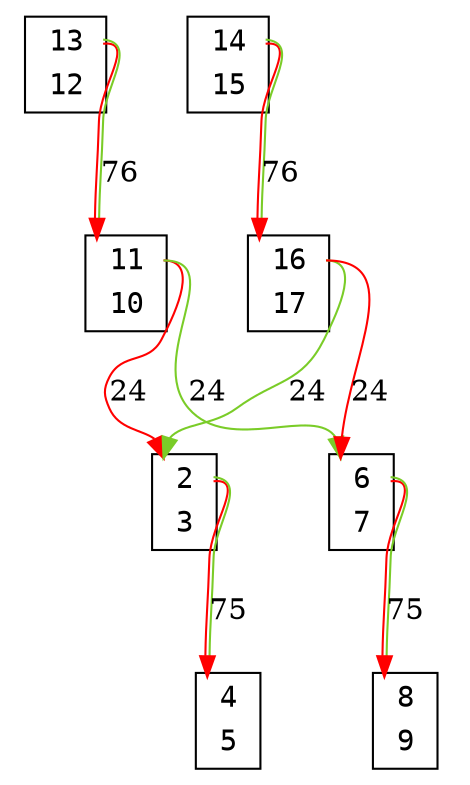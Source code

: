 digraph my_graph {
node[fontname=<Courier>,shape=<plaintext>]
vertex_0x7febb63a72b0_0x7febb63a7490[label=<<TABLE bgcolor = "white">
<TR><TD BORDER = "0" PORT = "port_0x7febb63a72b0_in"></TD><TD BORDER = "0" PORT = "port_">2</TD><TD BORDER = "0" PORT = "port_0x7febb63a72b0_out"></TD></TR>
<TR><TD BORDER = "0" PORT = "port_0x7febb63a7490_out"></TD><TD BORDER = "0" PORT = "port_">3</TD><TD BORDER = "0" PORT = "port_0x7febb63a7490_in"></TD></TR>
</TABLE>>,style=<filled>,color=<black>,fillcolor=<white>]
vertex_0x7febb63a7280_0x7febb63a73a0[label=<<TABLE bgcolor = "white">
<TR><TD BORDER = "0" PORT = "port_0x7febb63a73a0_in"></TD><TD BORDER = "0" PORT = "port_">4</TD><TD BORDER = "0" PORT = "port_0x7febb63a73a0_out"></TD></TR>
<TR><TD BORDER = "0" PORT = "port_0x7febb63a7280_out"></TD><TD BORDER = "0" PORT = "port_">5</TD><TD BORDER = "0" PORT = "port_0x7febb63a7280_in"></TD></TR>
</TABLE>>,style=<filled>,color=<black>,fillcolor=<white>]
vertex_0x7febb63a7580_0x7febb63a7640[label=<<TABLE bgcolor = "white">
<TR><TD BORDER = "0" PORT = "port_0x7febb63a7580_in"></TD><TD BORDER = "0" PORT = "port_">6</TD><TD BORDER = "0" PORT = "port_0x7febb63a7580_out"></TD></TR>
<TR><TD BORDER = "0" PORT = "port_0x7febb63a7640_out"></TD><TD BORDER = "0" PORT = "port_">7</TD><TD BORDER = "0" PORT = "port_0x7febb63a7640_in"></TD></TR>
</TABLE>>,style=<filled>,color=<black>,fillcolor=<white>]
vertex_0x7febb54102b0_0x7febb631fdc0[label=<<TABLE bgcolor = "white">
<TR><TD BORDER = "0" PORT = "port_0x7febb54102b0_in"></TD><TD BORDER = "0" PORT = "port_">8</TD><TD BORDER = "0" PORT = "port_0x7febb54102b0_out"></TD></TR>
<TR><TD BORDER = "0" PORT = "port_0x7febb631fdc0_out"></TD><TD BORDER = "0" PORT = "port_">9</TD><TD BORDER = "0" PORT = "port_0x7febb631fdc0_in"></TD></TR>
</TABLE>>,style=<filled>,color=<black>,fillcolor=<white>]
vertex_0x7febb5816370_0x7febb63a75e0[label=<<TABLE bgcolor = "white">
<TR><TD BORDER = "0" PORT = "port_0x7febb63a75e0_in"></TD><TD BORDER = "0" PORT = "port_">11</TD><TD BORDER = "0" PORT = "port_0x7febb63a75e0_out"></TD></TR>
<TR><TD BORDER = "0" PORT = "port_0x7febb5816370_out"></TD><TD BORDER = "0" PORT = "port_">10</TD><TD BORDER = "0" PORT = "port_0x7febb5816370_in"></TD></TR>
</TABLE>>,style=<filled>,color=<black>,fillcolor=<white>]
vertex_0x7febb631fd00_0x7febb631fd90[label=<<TABLE bgcolor = "white">
<TR><TD BORDER = "0" PORT = "port_0x7febb631fd00_in"></TD><TD BORDER = "0" PORT = "port_">13</TD><TD BORDER = "0" PORT = "port_0x7febb631fd00_out"></TD></TR>
<TR><TD BORDER = "0" PORT = "port_0x7febb631fd90_out"></TD><TD BORDER = "0" PORT = "port_">12</TD><TD BORDER = "0" PORT = "port_0x7febb631fd90_in"></TD></TR>
</TABLE>>,style=<filled>,color=<black>,fillcolor=<white>]
vertex_0x7febb631ffd0_0x7febb63a70d0[label=<<TABLE bgcolor = "white">
<TR><TD BORDER = "0" PORT = "port_0x7febb63a70d0_in"></TD><TD BORDER = "0" PORT = "port_">14</TD><TD BORDER = "0" PORT = "port_0x7febb63a70d0_out"></TD></TR>
<TR><TD BORDER = "0" PORT = "port_0x7febb631ffd0_out"></TD><TD BORDER = "0" PORT = "port_">15</TD><TD BORDER = "0" PORT = "port_0x7febb631ffd0_in"></TD></TR>
</TABLE>>,style=<filled>,color=<black>,fillcolor=<white>]
vertex_0x7febb63a7c70_0x7febb63a7d00[label=<<TABLE bgcolor = "white">
<TR><TD BORDER = "0" PORT = "port_0x7febb63a7c70_in"></TD><TD BORDER = "0" PORT = "port_">16</TD><TD BORDER = "0" PORT = "port_0x7febb63a7c70_out"></TD></TR>
<TR><TD BORDER = "0" PORT = "port_0x7febb63a7d00_out"></TD><TD BORDER = "0" PORT = "port_">17</TD><TD BORDER = "0" PORT = "port_0x7febb63a7d00_in"></TD></TR>
</TABLE>>,style=<filled>,color=<black>,fillcolor=<white>]
vertex_0x7febb63a72b0_0x7febb63a7490:port_0x7febb63a72b0_out->vertex_0x7febb63a7280_0x7febb63a73a0:port_0x7febb63a73a0_in[label="75",len=<0>,K=<0>,color=<0 1 1:0.250 0.800 0.800>]
vertex_0x7febb63a7580_0x7febb63a7640:port_0x7febb63a7580_out->vertex_0x7febb54102b0_0x7febb631fdc0:port_0x7febb54102b0_in[label="75",len=<0>,K=<0>,color=<0 1 1:0.250 0.800 0.800>]
vertex_0x7febb5816370_0x7febb63a75e0:port_0x7febb63a75e0_out->vertex_0x7febb63a7580_0x7febb63a7640:port_0x7febb63a7580_in[label="24",len=<0>,K=<0>,color=<0.250 0.800 0.800>]
vertex_0x7febb631fd00_0x7febb631fd90:port_0x7febb631fd00_out->vertex_0x7febb5816370_0x7febb63a75e0:port_0x7febb63a75e0_in[label="76",len=<0>,K=<0>,color=<0 1 1:0.250 0.800 0.800>]
vertex_0x7febb631ffd0_0x7febb63a70d0:port_0x7febb63a70d0_out->vertex_0x7febb63a7c70_0x7febb63a7d00:port_0x7febb63a7c70_in[label="76",len=<0>,K=<0>,color=<0 1 1:0.250 0.800 0.800>]
vertex_0x7febb63a7c70_0x7febb63a7d00:port_0x7febb63a7c70_out->vertex_0x7febb63a72b0_0x7febb63a7490:port_0x7febb63a72b0_in[label="24",len=<0>,K=<0>,color=<0.250 0.800 0.800>]
vertex_0x7febb63a7c70_0x7febb63a7d00:port_0x7febb63a7c70_out->vertex_0x7febb63a7580_0x7febb63a7640:port_0x7febb63a7580_in[label="24",len=<0>,K=<0>,color=<0 1 1>]
vertex_0x7febb5816370_0x7febb63a75e0:port_0x7febb63a75e0_out->vertex_0x7febb63a72b0_0x7febb63a7490:port_0x7febb63a72b0_in[label="24",len=<0>,K=<0>,color=<0 1 1>]
}
